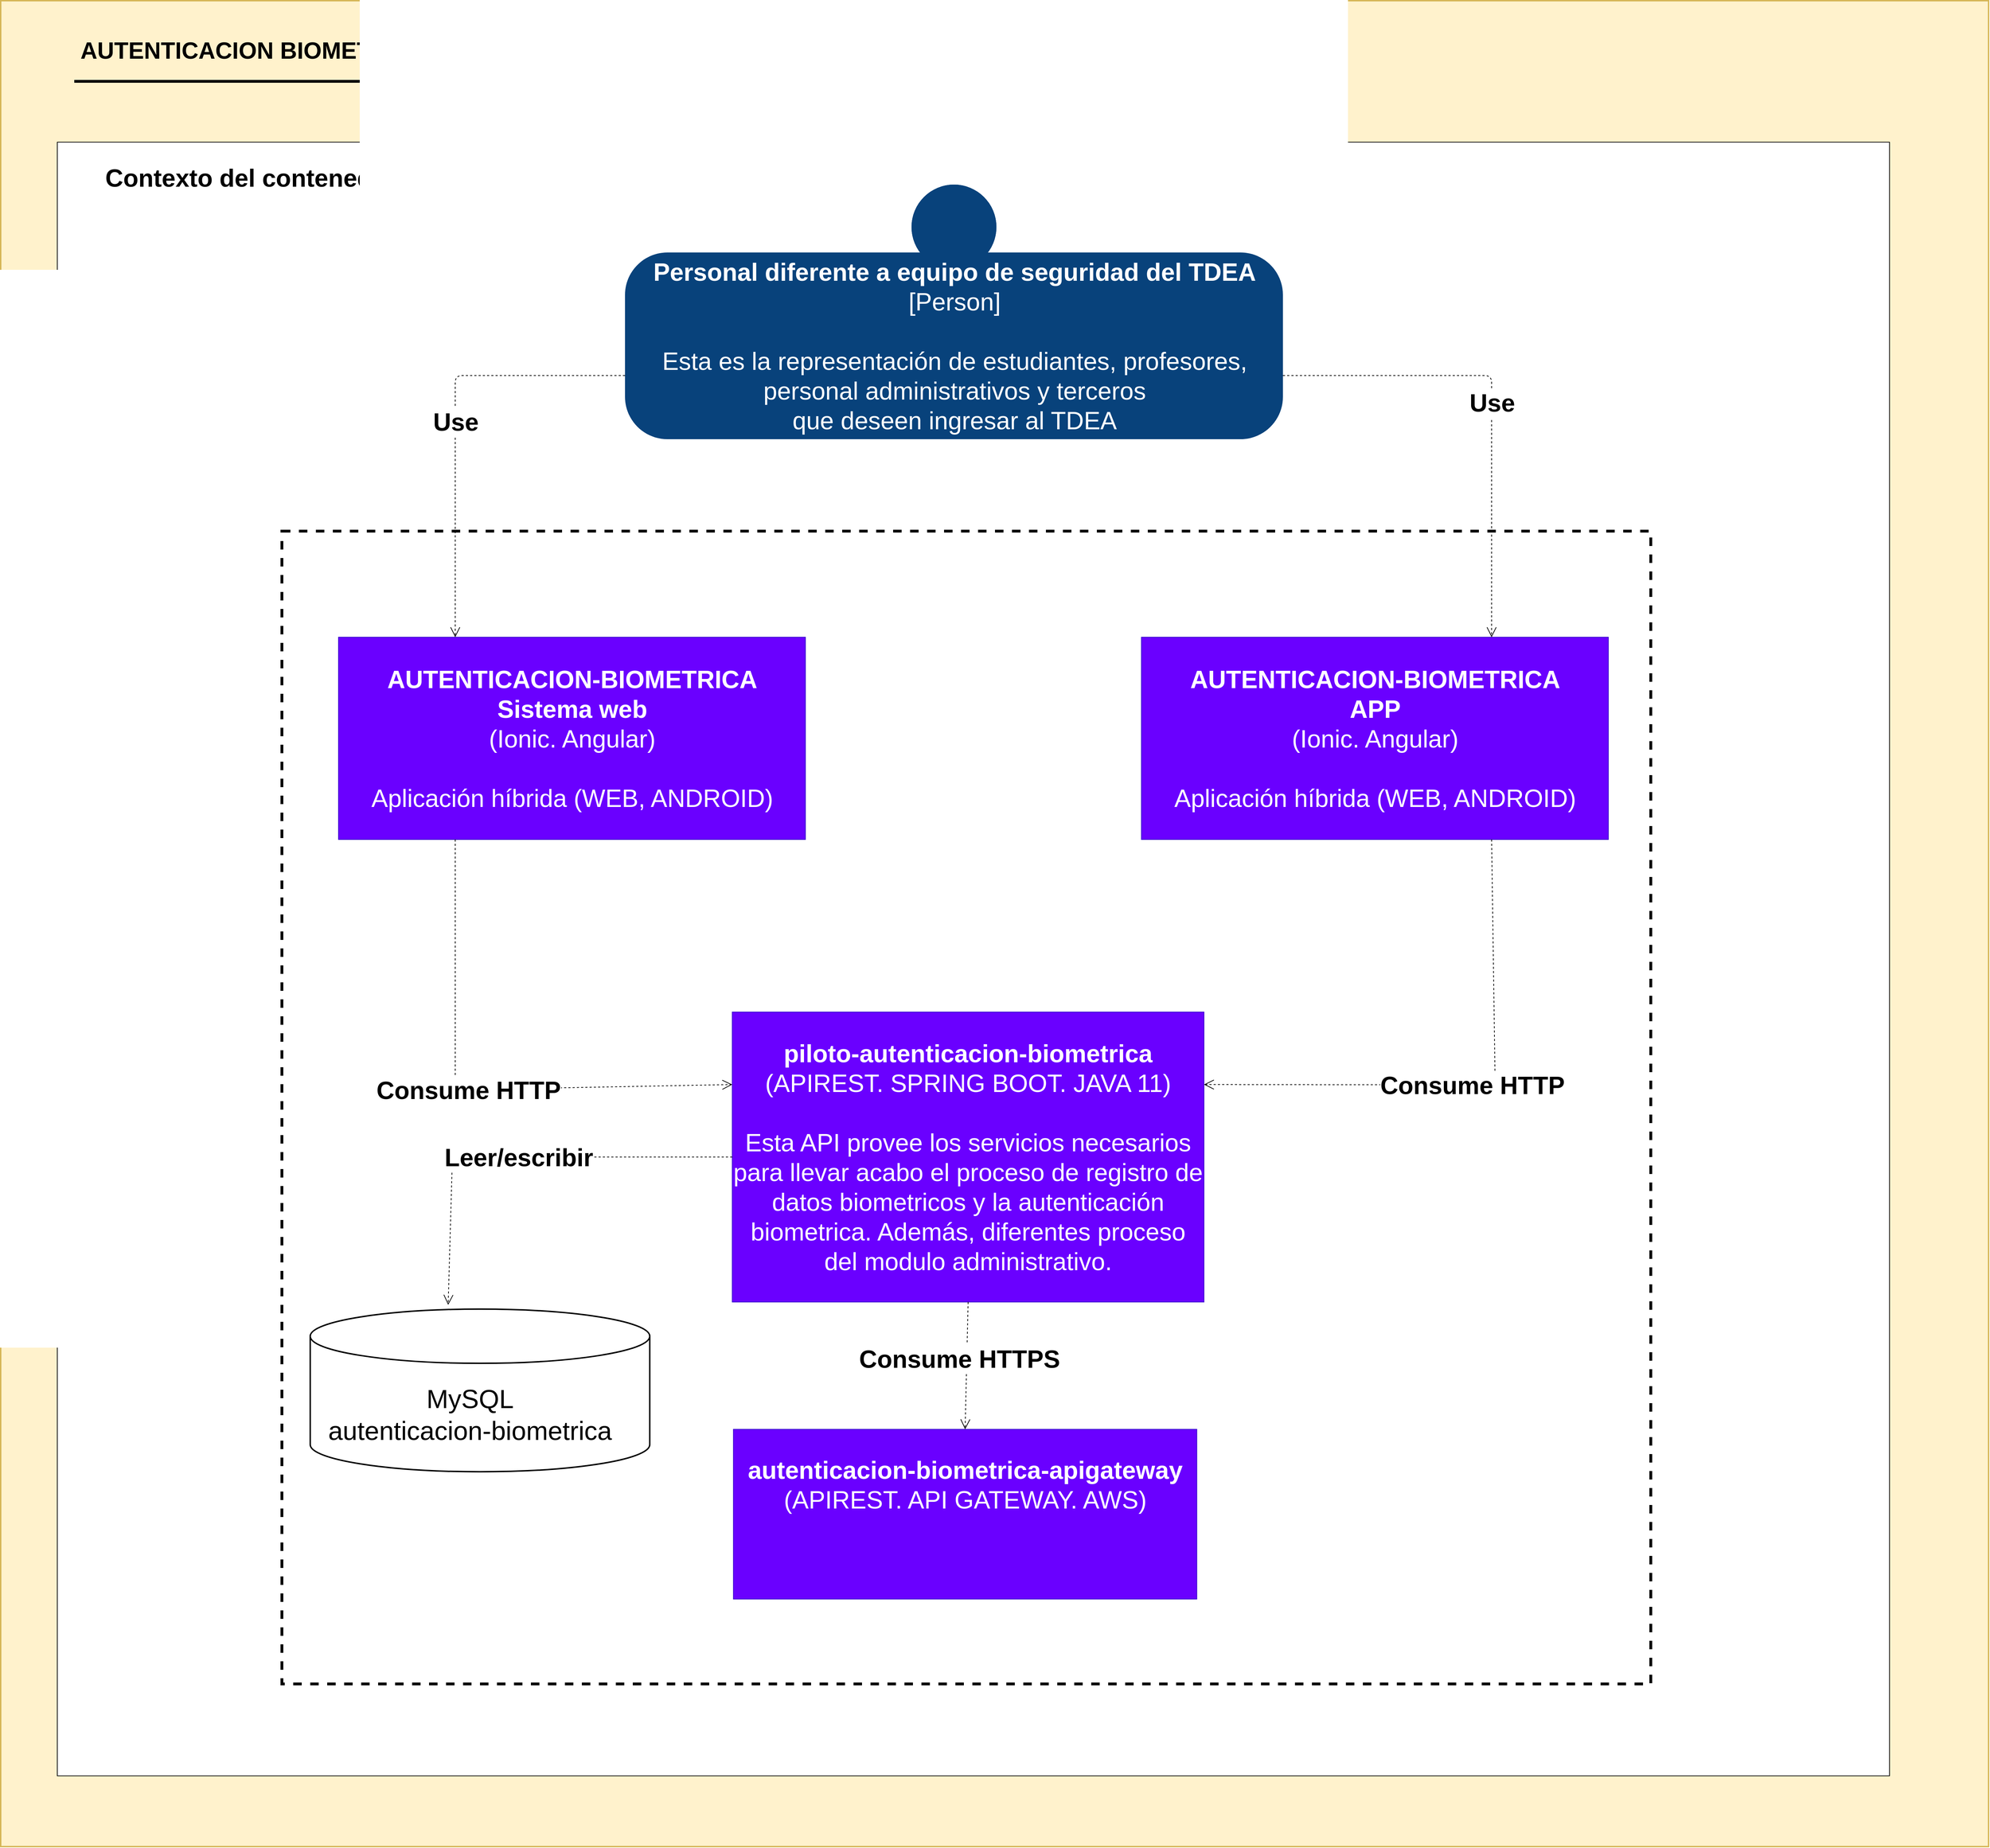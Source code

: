 <mxfile version="15.2.9" type="github">
  <diagram id="ZKK7Xh2nmRTc22aEWUPY" name="Page-1">
    <mxGraphModel dx="4299" dy="2969" grid="1" gridSize="10" guides="1" tooltips="1" connect="1" arrows="1" fold="1" page="1" pageScale="1" pageWidth="827" pageHeight="1169" math="0" shadow="0">
      <root>
        <mxCell id="0" />
        <mxCell id="1" parent="0" />
        <mxCell id="v2i8IFnvXQYw_XU6sGci-10" value="" style="rounded=0;whiteSpace=wrap;html=1;fillColor=#fff2cc;strokeColor=#d6b656;strokeWidth=2;fontSize=14;" parent="1" vertex="1">
          <mxGeometry x="-210" y="-940" width="2810" height="2610" as="geometry" />
        </mxCell>
        <mxCell id="v2i8IFnvXQYw_XU6sGci-6" value="AUTENTICACION BIOMETRICA - MODELO C4" style="text;strokeColor=none;fillColor=none;html=1;fontSize=33;fontStyle=1;verticalAlign=middle;align=center;strokeWidth=5;" parent="1" vertex="1">
          <mxGeometry x="-120" y="-890" width="759" height="40" as="geometry" />
        </mxCell>
        <mxCell id="v2i8IFnvXQYw_XU6sGci-7" value="" style="line;strokeWidth=4;fillColor=none;align=left;verticalAlign=middle;spacingTop=-1;spacingLeft=3;spacingRight=3;rotatable=0;labelPosition=right;points=[];portConstraint=eastwest;fontSize=14;" parent="1" vertex="1">
          <mxGeometry x="-106" y="-830" width="920" height="8" as="geometry" />
        </mxCell>
        <mxCell id="6v7BBSBn2mQemxLtHT0a-1" value="" style="rounded=0;whiteSpace=wrap;html=1;" vertex="1" parent="1">
          <mxGeometry x="-130" y="-740" width="2590" height="2310" as="geometry" />
        </mxCell>
        <mxCell id="6v7BBSBn2mQemxLtHT0a-2" value="Contexto del contenedores" style="text;strokeColor=none;fillColor=none;html=1;fontSize=35;fontStyle=1;verticalAlign=middle;align=center;" vertex="1" parent="1">
          <mxGeometry x="-75" y="-710" width="475" height="40" as="geometry" />
        </mxCell>
        <mxCell id="6v7BBSBn2mQemxLtHT0a-3" value="" style="rounded=0;whiteSpace=wrap;html=1;fillColor=none;strokeWidth=4;dashed=1;" vertex="1" parent="1">
          <mxGeometry x="187.5" y="-190" width="1935" height="1630" as="geometry" />
        </mxCell>
        <mxCell id="6v7BBSBn2mQemxLtHT0a-4" value="&lt;div style=&quot;font-size: 35px&quot;&gt;&lt;span style=&quot;font-size: 35px&quot;&gt;&lt;b style=&quot;font-size: 35px&quot;&gt;AUTENTICACION-BIOMETRICA&lt;/b&gt;&lt;/span&gt;&lt;/div&gt;&lt;div style=&quot;font-size: 35px&quot;&gt;&lt;font style=&quot;font-size: 35px&quot;&gt;&lt;b style=&quot;font-size: 35px&quot;&gt;Sistema web&lt;br style=&quot;font-size: 35px&quot;&gt;&lt;/b&gt;&lt;/font&gt;&lt;/div&gt;&lt;div style=&quot;font-size: 35px&quot;&gt;&lt;font style=&quot;font-size: 35px&quot;&gt;&lt;span style=&quot;font-size: 35px&quot;&gt;(Ionic. Angular)&lt;/span&gt;&lt;b style=&quot;font-size: 35px&quot;&gt;&lt;br style=&quot;font-size: 35px&quot;&gt;&lt;/b&gt;&lt;/font&gt;&lt;/div&gt;&lt;div style=&quot;font-size: 35px&quot;&gt;&lt;br style=&quot;font-size: 35px&quot;&gt;&lt;/div&gt;&lt;div style=&quot;font-size: 35px&quot;&gt;Aplicación híbrida (WEB, ANDROID)&lt;/div&gt;" style="rounded=0;whiteSpace=wrap;html=1;fillColor=#6a00ff;strokeColor=#3700CC;fontColor=#ffffff;fontSize=35;" vertex="1" parent="1">
          <mxGeometry x="267.5" y="-40" width="660" height="286" as="geometry" />
        </mxCell>
        <mxCell id="6v7BBSBn2mQemxLtHT0a-5" value="&lt;div style=&quot;font-size: 35px&quot;&gt;&lt;b&gt;piloto-autenticacion-biometrica&lt;/b&gt;&lt;/div&gt;&lt;div style=&quot;font-size: 35px&quot;&gt;&lt;font style=&quot;font-size: 35px&quot;&gt;&lt;span style=&quot;font-size: 35px&quot;&gt;(APIREST. SPRING BOOT. JAVA 11)&lt;/span&gt;&lt;b style=&quot;font-size: 35px&quot;&gt;&lt;br style=&quot;font-size: 35px&quot;&gt;&lt;/b&gt;&lt;/font&gt;&lt;/div&gt;&lt;div style=&quot;font-size: 35px&quot;&gt;&lt;br style=&quot;font-size: 35px&quot;&gt;&lt;/div&gt;&lt;div style=&quot;font-size: 35px&quot;&gt;Esta API provee los servicios necesarios para llevar acabo el proceso de registro de datos biometricos y la autenticación biometrica. Además, diferentes proceso del modulo administrativo.&lt;br style=&quot;font-size: 35px&quot;&gt;&lt;/div&gt;" style="rounded=0;whiteSpace=wrap;html=1;fillColor=#6a00ff;strokeColor=#3700CC;fontColor=#ffffff;fontSize=35;" vertex="1" parent="1">
          <mxGeometry x="824.12" y="490" width="666.75" height="410" as="geometry" />
        </mxCell>
        <mxCell id="6v7BBSBn2mQemxLtHT0a-6" value="Consume HTTP" style="endArrow=open;endSize=12;dashed=1;html=1;exitX=0.25;exitY=1;exitDx=0;exitDy=0;entryX=0;entryY=0.25;entryDx=0;entryDy=0;fontSize=35;fontStyle=1" edge="1" parent="1" source="6v7BBSBn2mQemxLtHT0a-4" target="6v7BBSBn2mQemxLtHT0a-5">
          <mxGeometry width="160" relative="1" as="geometry">
            <mxPoint x="562.5" y="65" as="sourcePoint" />
            <mxPoint x="722.5" y="65" as="targetPoint" />
            <Array as="points">
              <mxPoint x="432.5" y="600" />
            </Array>
          </mxGeometry>
        </mxCell>
        <mxCell id="6v7BBSBn2mQemxLtHT0a-7" value="&lt;div style=&quot;font-size: 35px;&quot;&gt;&lt;font style=&quot;font-size: 35px;&quot;&gt;&lt;b style=&quot;font-size: 35px;&quot;&gt;autenticacion-biometrica-apigateway&lt;/b&gt;&lt;/font&gt;&lt;/div&gt;&lt;div style=&quot;font-size: 35px;&quot;&gt;&lt;div style=&quot;font-size: 35px;&quot;&gt;&lt;font style=&quot;font-size: 35px;&quot;&gt;&lt;span style=&quot;font-size: 35px;&quot;&gt;(APIREST. API GATEWAY. AWS)&lt;/span&gt;&lt;b style=&quot;font-size: 35px;&quot;&gt;&lt;br style=&quot;font-size: 35px;&quot;&gt;&lt;/b&gt;&lt;/font&gt;&lt;/div&gt;&lt;/div&gt;&lt;div style=&quot;font-size: 35px;&quot;&gt;&lt;br style=&quot;font-size: 35px;&quot;&gt;&lt;/div&gt;&lt;div style=&quot;font-size: 35px;&quot;&gt;&lt;br style=&quot;font-size: 35px;&quot;&gt;&lt;/div&gt;" style="rounded=0;whiteSpace=wrap;html=1;fillColor=#6a00ff;strokeColor=#3700CC;fontColor=#ffffff;fontSize=35;" vertex="1" parent="1">
          <mxGeometry x="825.75" y="1080" width="655" height="240" as="geometry" />
        </mxCell>
        <mxCell id="6v7BBSBn2mQemxLtHT0a-8" value="Consume HTTPS" style="endArrow=open;endSize=12;dashed=1;html=1;entryX=0.5;entryY=0;entryDx=0;entryDy=0;exitX=0.5;exitY=1;exitDx=0;exitDy=0;fontSize=35;fontStyle=1" edge="1" parent="1" source="6v7BBSBn2mQemxLtHT0a-5" target="6v7BBSBn2mQemxLtHT0a-7">
          <mxGeometry x="-0.106" y="-11" width="160" relative="1" as="geometry">
            <mxPoint x="705.49" y="504.04" as="sourcePoint" />
            <mxPoint x="842.5" y="501.5" as="targetPoint" />
            <Array as="points" />
            <mxPoint as="offset" />
          </mxGeometry>
        </mxCell>
        <mxCell id="6v7BBSBn2mQemxLtHT0a-9" value="Leer/escribir" style="endArrow=open;endSize=12;dashed=1;html=1;exitX=0;exitY=0.5;exitDx=0;exitDy=0;fontSize=35;fontStyle=1;" edge="1" parent="1" source="6v7BBSBn2mQemxLtHT0a-5">
          <mxGeometry width="160" relative="1" as="geometry">
            <mxPoint x="957.5" y="375" as="sourcePoint" />
            <mxPoint x="422.5" y="904.0" as="targetPoint" />
            <Array as="points">
              <mxPoint x="428.5" y="695" />
            </Array>
          </mxGeometry>
        </mxCell>
        <mxCell id="6v7BBSBn2mQemxLtHT0a-10" value="df" style="strokeWidth=2;html=1;shape=mxgraph.flowchart.database;whiteSpace=wrap;fontColor=#FFFFFF;" vertex="1" parent="1">
          <mxGeometry x="227.5" y="910" width="480" height="230" as="geometry" />
        </mxCell>
        <mxCell id="6v7BBSBn2mQemxLtHT0a-11" value="&lt;div style=&quot;font-size: 37px&quot;&gt;&lt;font style=&quot;font-size: 37px&quot;&gt;MySQL&lt;/font&gt;&lt;/div&gt;&lt;div style=&quot;font-size: 37px&quot;&gt;autenticacion-biometrica&lt;/div&gt;" style="text;html=1;strokeColor=none;fillColor=none;align=center;verticalAlign=middle;whiteSpace=wrap;rounded=0;fontSize=37;" vertex="1" parent="1">
          <mxGeometry x="238.5" y="1000" width="429" height="120" as="geometry" />
        </mxCell>
        <mxCell id="6v7BBSBn2mQemxLtHT0a-12" value="Use" style="endArrow=open;endSize=12;dashed=1;html=1;exitX=0;exitY=0.75;exitDx=0;exitDy=0;entryX=0.25;entryY=0;entryDx=0;entryDy=0;exitPerimeter=0;fontSize=35;fontStyle=1" edge="1" parent="1" source="6v7BBSBn2mQemxLtHT0a-13" target="6v7BBSBn2mQemxLtHT0a-4">
          <mxGeometry width="160" relative="1" as="geometry">
            <mxPoint x="993.75" y="-320.0" as="sourcePoint" />
            <mxPoint x="933.75" y="-400" as="targetPoint" />
            <Array as="points">
              <mxPoint x="432.5" y="-410" />
            </Array>
          </mxGeometry>
        </mxCell>
        <object placeholders="1" c4Name="Personal diferente a equipo de seguridad del TDEA" c4Type="Person" c4Description="Esta es la representación de estudiantes, profesores, &#xa;personal administrativos y terceros&#xa; que deseen ingresar al TDEA" label="&lt;b style=&quot;font-size: 35px;&quot;&gt;%c4Name%&lt;/b&gt;&lt;div style=&quot;font-size: 35px;&quot;&gt;[%c4Type%]&lt;/div&gt;&lt;br style=&quot;font-size: 35px;&quot;&gt;&lt;div style=&quot;font-size: 35px;&quot;&gt;%c4Description%&lt;/div&gt;" id="6v7BBSBn2mQemxLtHT0a-13">
          <mxCell style="html=1;dashed=0;whitespace=wrap;fillColor=#08427b;strokeColor=none;fontColor=#ffffff;shape=mxgraph.c4.person;align=center;metaEdit=1;points=[[0.5,0,0],[1,0.5,0],[1,0.75,0],[0.75,1,0],[0.5,1,0],[0.25,1,0],[0,0.75,0],[0,0.5,0]];metaData={&quot;c4Type&quot;:{&quot;editable&quot;:false}};fontSize=35;" vertex="1" parent="1">
            <mxGeometry x="672.5" y="-680" width="930" height="360" as="geometry" />
          </mxCell>
        </object>
        <mxCell id="6v7BBSBn2mQemxLtHT0a-14" value="&lt;div style=&quot;font-size: 35px&quot;&gt;&lt;b&gt;AUTENTICACION-BIOMETRICA&lt;/b&gt;&lt;br&gt;&lt;/div&gt;&lt;div style=&quot;font-size: 35px&quot;&gt;&lt;font style=&quot;font-size: 35px&quot;&gt;&lt;b style=&quot;font-size: 35px&quot;&gt;APP&lt;/b&gt;&lt;/font&gt;&lt;/div&gt;&lt;div style=&quot;font-size: 35px&quot;&gt;&lt;font style=&quot;font-size: 35px&quot;&gt;&lt;span style=&quot;font-size: 35px&quot;&gt;(Ionic. Angular)&lt;/span&gt;&lt;b style=&quot;font-size: 35px&quot;&gt;&lt;br style=&quot;font-size: 35px&quot;&gt;&lt;/b&gt;&lt;/font&gt;&lt;/div&gt;&lt;div style=&quot;font-size: 35px&quot;&gt;&lt;br style=&quot;font-size: 35px&quot;&gt;&lt;/div&gt;&lt;div style=&quot;font-size: 35px&quot;&gt;Aplicación híbrida (WEB, ANDROID)&lt;/div&gt;" style="rounded=0;whiteSpace=wrap;html=1;fillColor=#6a00ff;strokeColor=#3700CC;fontColor=#ffffff;fontSize=35;" vertex="1" parent="1">
          <mxGeometry x="1402.5" y="-40" width="660" height="286" as="geometry" />
        </mxCell>
        <mxCell id="6v7BBSBn2mQemxLtHT0a-15" value="Use" style="endArrow=open;endSize=12;dashed=1;html=1;exitX=1;exitY=0.75;exitDx=0;exitDy=0;entryX=0.75;entryY=0;entryDx=0;entryDy=0;exitPerimeter=0;fontSize=35;fontStyle=1" edge="1" parent="1" source="6v7BBSBn2mQemxLtHT0a-13" target="6v7BBSBn2mQemxLtHT0a-14">
          <mxGeometry width="160" relative="1" as="geometry">
            <mxPoint x="682.5" y="-400" as="sourcePoint" />
            <mxPoint x="442.5" y="-60.0" as="targetPoint" />
            <Array as="points">
              <mxPoint x="1897.5" y="-410" />
            </Array>
          </mxGeometry>
        </mxCell>
        <mxCell id="6v7BBSBn2mQemxLtHT0a-16" value="Consume HTTP" style="endArrow=open;endSize=12;dashed=1;html=1;exitX=0.75;exitY=1;exitDx=0;exitDy=0;entryX=1;entryY=0.25;entryDx=0;entryDy=0;fontSize=35;fontStyle=1" edge="1" parent="1" source="6v7BBSBn2mQemxLtHT0a-14" target="6v7BBSBn2mQemxLtHT0a-5">
          <mxGeometry width="160" relative="1" as="geometry">
            <mxPoint x="442.5" y="226" as="sourcePoint" />
            <mxPoint x="839.12" y="422.5" as="targetPoint" />
            <Array as="points">
              <mxPoint x="1902.5" y="593" />
            </Array>
          </mxGeometry>
        </mxCell>
      </root>
    </mxGraphModel>
  </diagram>
</mxfile>
